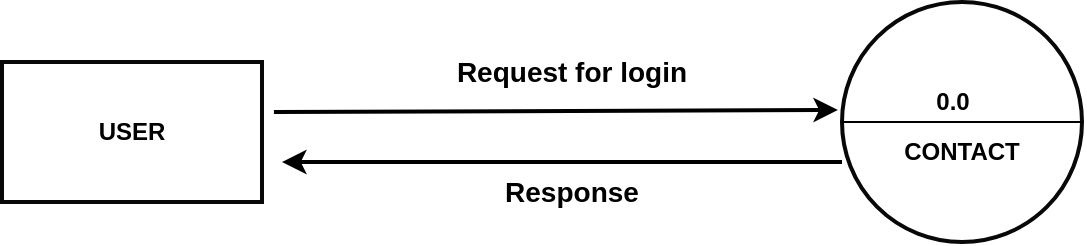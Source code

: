 <mxfile version="17.3.0" type="device" pages="2"><diagram id="0ONA6fB_gB49Eu2UBSJi" name="Page-1"><mxGraphModel dx="868" dy="1485" grid="1" gridSize="10" guides="1" tooltips="1" connect="1" arrows="1" fold="1" page="1" pageScale="1" pageWidth="850" pageHeight="1100" math="0" shadow="0"><root><mxCell id="0"/><mxCell id="1" parent="0"/><mxCell id="rejlaYc9o8KpdztqV4tU-1" value="USER" style="rounded=0;whiteSpace=wrap;html=1;strokeColor=#080808;fontStyle=1;strokeWidth=2;" vertex="1" parent="1"><mxGeometry x="70" y="-280" width="130" height="70" as="geometry"/></mxCell><mxCell id="rejlaYc9o8KpdztqV4tU-2" value="" style="ellipse;whiteSpace=wrap;html=1;aspect=fixed;strokeColor=#080808;strokeWidth=2;" vertex="1" parent="1"><mxGeometry x="490" y="-310" width="120" height="120" as="geometry"/></mxCell><mxCell id="rejlaYc9o8KpdztqV4tU-3" value="" style="endArrow=none;html=1;rounded=0;entryX=1;entryY=0.5;entryDx=0;entryDy=0;exitX=0;exitY=0.5;exitDx=0;exitDy=0;" edge="1" parent="1" source="rejlaYc9o8KpdztqV4tU-2" target="rejlaYc9o8KpdztqV4tU-2"><mxGeometry width="50" height="50" relative="1" as="geometry"><mxPoint x="400" y="-160" as="sourcePoint"/><mxPoint x="450" y="-210" as="targetPoint"/></mxGeometry></mxCell><mxCell id="rejlaYc9o8KpdztqV4tU-4" value="&lt;b&gt;0.0&lt;/b&gt;" style="text;html=1;align=center;verticalAlign=middle;resizable=0;points=[];autosize=1;strokeColor=none;fillColor=none;" vertex="1" parent="1"><mxGeometry x="530" y="-270" width="30" height="20" as="geometry"/></mxCell><mxCell id="rejlaYc9o8KpdztqV4tU-5" value="&lt;b&gt;CONTACT&lt;/b&gt;" style="text;html=1;strokeColor=none;fillColor=none;align=center;verticalAlign=middle;whiteSpace=wrap;rounded=0;" vertex="1" parent="1"><mxGeometry x="520" y="-250" width="60" height="30" as="geometry"/></mxCell><mxCell id="rejlaYc9o8KpdztqV4tU-6" value="" style="endArrow=classic;html=1;rounded=0;entryX=-0.017;entryY=0.45;entryDx=0;entryDy=0;entryPerimeter=0;exitX=1.046;exitY=0.357;exitDx=0;exitDy=0;exitPerimeter=0;strokeWidth=2;" edge="1" parent="1" source="rejlaYc9o8KpdztqV4tU-1" target="rejlaYc9o8KpdztqV4tU-2"><mxGeometry width="50" height="50" relative="1" as="geometry"><mxPoint x="400" y="-160" as="sourcePoint"/><mxPoint x="450" y="-210" as="targetPoint"/></mxGeometry></mxCell><mxCell id="rejlaYc9o8KpdztqV4tU-7" value="" style="endArrow=classic;html=1;rounded=0;strokeWidth=2;exitX=0;exitY=0.667;exitDx=0;exitDy=0;exitPerimeter=0;" edge="1" parent="1" source="rejlaYc9o8KpdztqV4tU-2"><mxGeometry width="50" height="50" relative="1" as="geometry"><mxPoint x="400" y="-160" as="sourcePoint"/><mxPoint x="210" y="-230" as="targetPoint"/></mxGeometry></mxCell><mxCell id="rejlaYc9o8KpdztqV4tU-8" value="&lt;b&gt;&lt;font style=&quot;font-size: 14px&quot;&gt;Request for login&lt;/font&gt;&lt;/b&gt;" style="text;html=1;strokeColor=none;fillColor=none;align=center;verticalAlign=middle;whiteSpace=wrap;rounded=0;" vertex="1" parent="1"><mxGeometry x="285" y="-290" width="140" height="30" as="geometry"/></mxCell><mxCell id="rejlaYc9o8KpdztqV4tU-10" value="&lt;b&gt;Response&lt;/b&gt;" style="text;html=1;strokeColor=none;fillColor=none;align=center;verticalAlign=middle;whiteSpace=wrap;rounded=0;fontSize=14;" vertex="1" parent="1"><mxGeometry x="310" y="-230" width="90" height="30" as="geometry"/></mxCell></root></mxGraphModel></diagram><diagram id="Kq3Rpcoh-J6Ly1CJPiee" name="Page-2"><mxGraphModel dx="868" dy="385" grid="1" gridSize="10" guides="1" tooltips="1" connect="1" arrows="1" fold="1" page="1" pageScale="1" pageWidth="850" pageHeight="1100" math="0" shadow="0"><root><mxCell id="0"/><mxCell id="1" parent="0"/></root></mxGraphModel></diagram></mxfile>